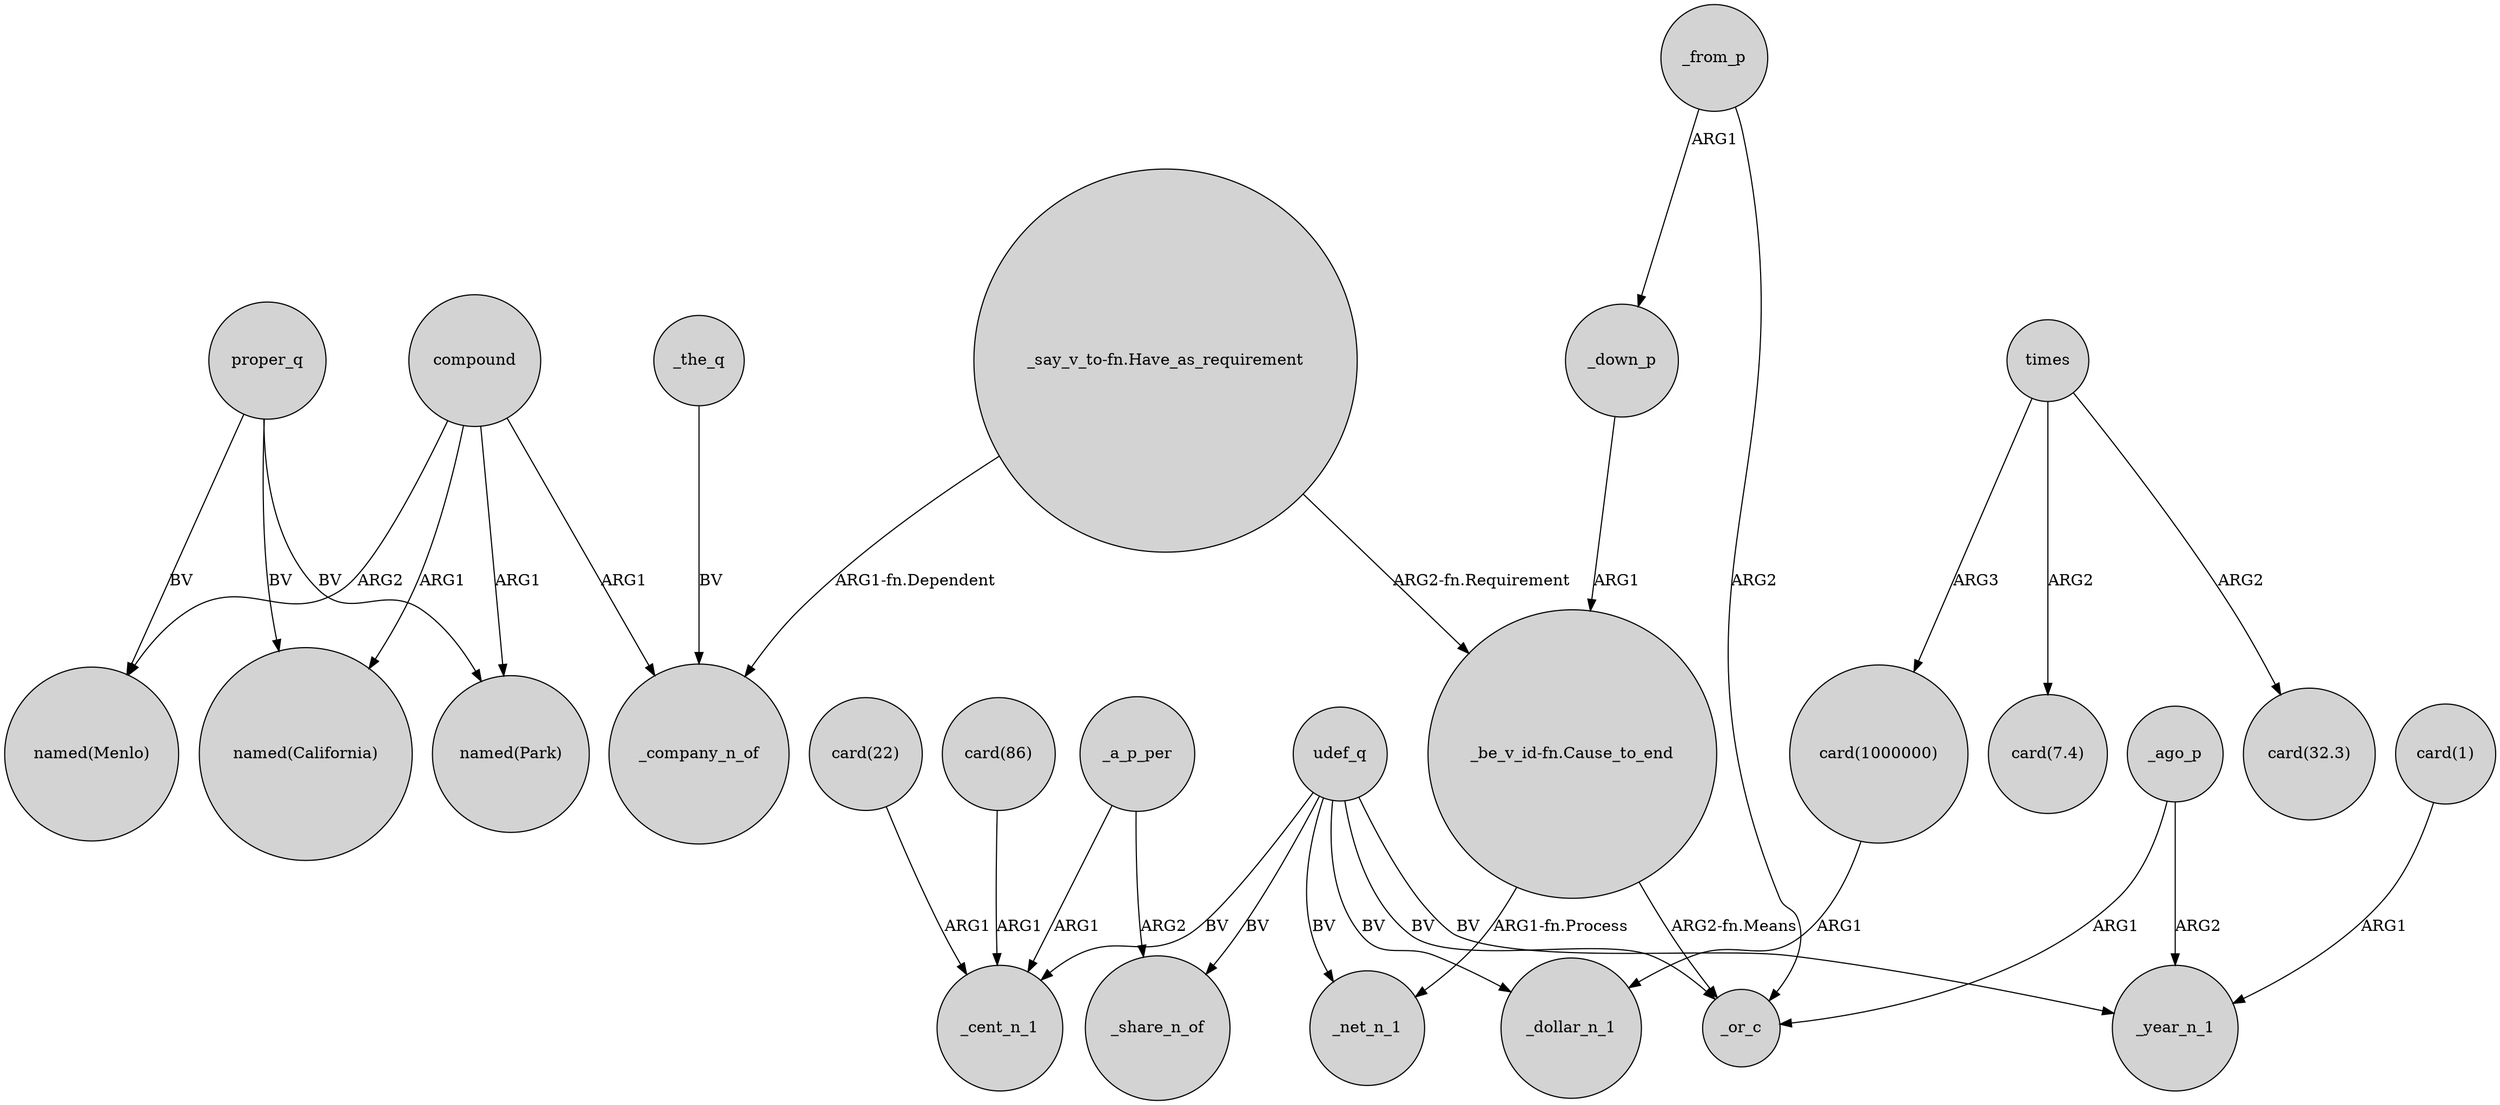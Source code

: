 digraph {
	node [shape=circle style=filled]
	compound -> "named(Menlo)" [label=ARG2]
	_a_p_per -> _cent_n_1 [label=ARG1]
	"card(1)" -> _year_n_1 [label=ARG1]
	times -> "card(1000000)" [label=ARG3]
	"card(22)" -> _cent_n_1 [label=ARG1]
	compound -> _company_n_of [label=ARG1]
	"_be_v_id-fn.Cause_to_end" -> _or_c [label="ARG2-fn.Means"]
	udef_q -> _cent_n_1 [label=BV]
	proper_q -> "named(Menlo)" [label=BV]
	"card(86)" -> _cent_n_1 [label=ARG1]
	udef_q -> _or_c [label=BV]
	"_say_v_to-fn.Have_as_requirement" -> "_be_v_id-fn.Cause_to_end" [label="ARG2-fn.Requirement"]
	times -> "card(7.4)" [label=ARG2]
	"_say_v_to-fn.Have_as_requirement" -> _company_n_of [label="ARG1-fn.Dependent"]
	_from_p -> _down_p [label=ARG1]
	_a_p_per -> _share_n_of [label=ARG2]
	_down_p -> "_be_v_id-fn.Cause_to_end" [label=ARG1]
	times -> "card(32.3)" [label=ARG2]
	"_be_v_id-fn.Cause_to_end" -> _net_n_1 [label="ARG1-fn.Process"]
	udef_q -> _share_n_of [label=BV]
	udef_q -> _net_n_1 [label=BV]
	udef_q -> _dollar_n_1 [label=BV]
	"card(1000000)" -> _dollar_n_1 [label=ARG1]
	_from_p -> _or_c [label=ARG2]
	_ago_p -> _year_n_1 [label=ARG2]
	udef_q -> _year_n_1 [label=BV]
	compound -> "named(California)" [label=ARG1]
	compound -> "named(Park)" [label=ARG1]
	proper_q -> "named(California)" [label=BV]
	_ago_p -> _or_c [label=ARG1]
	_the_q -> _company_n_of [label=BV]
	proper_q -> "named(Park)" [label=BV]
}
